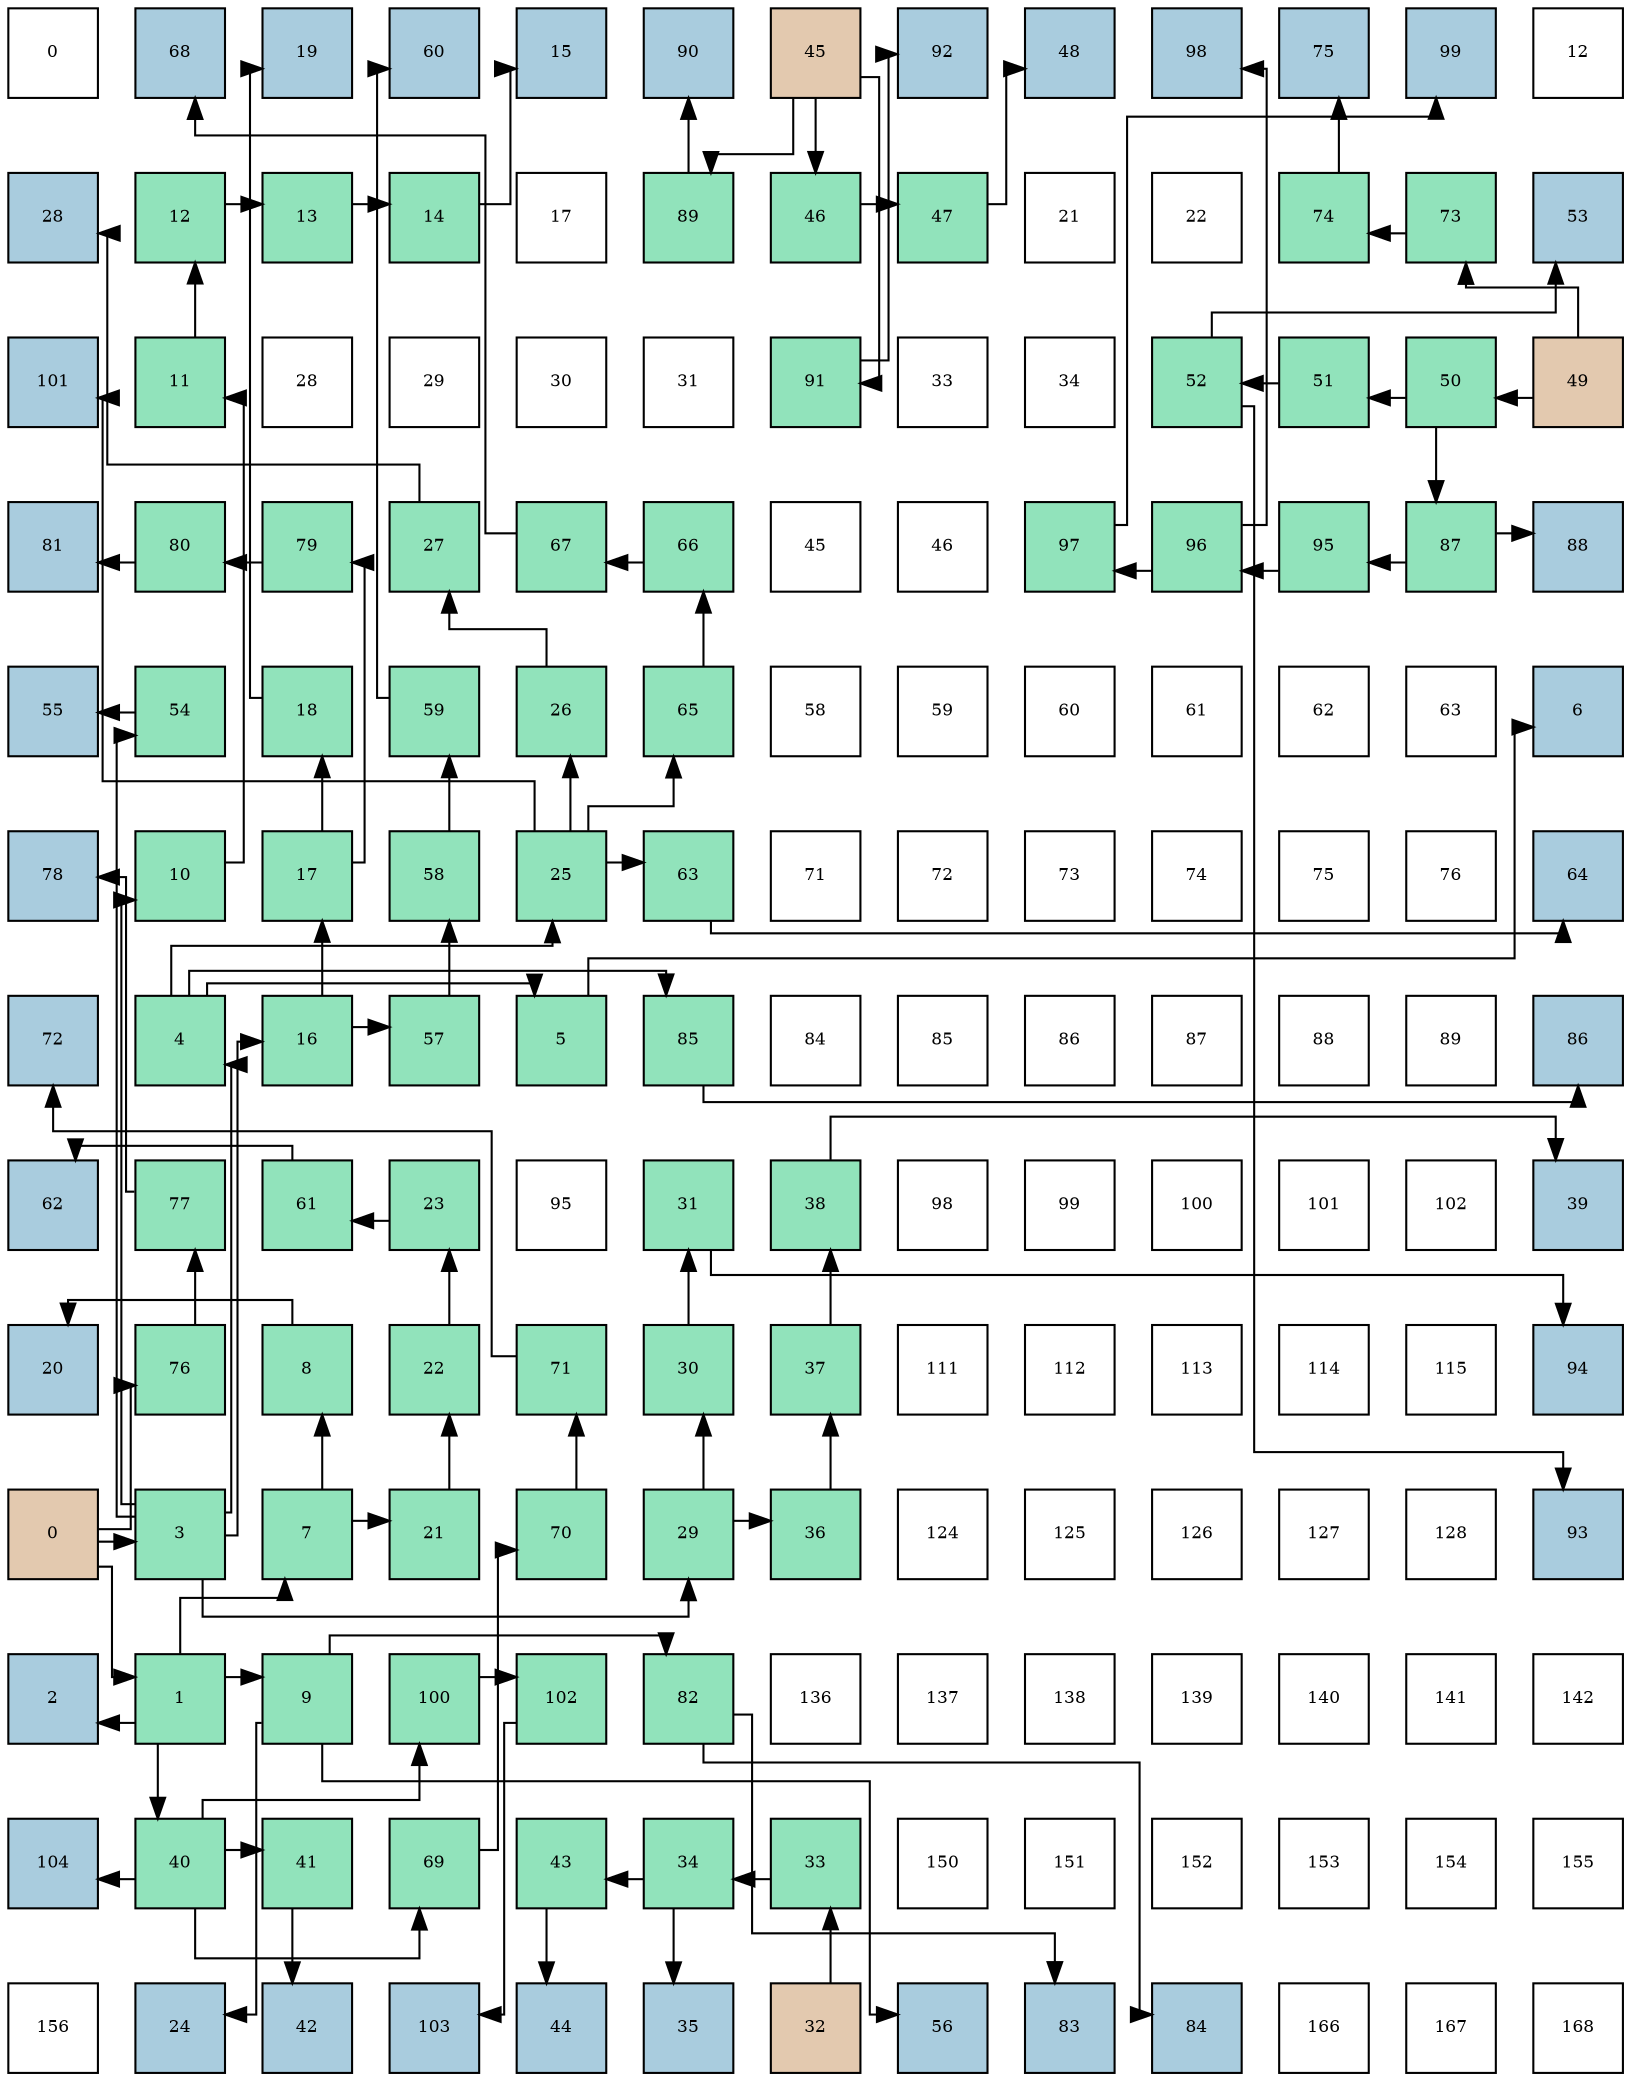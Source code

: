 digraph layout{
 rankdir=TB;
 splines=ortho;
 node [style=filled shape=square fixedsize=true width=0.6];
0[label="0", fontsize=8, fillcolor="#ffffff"];
1[label="68", fontsize=8, fillcolor="#a9ccde"];
2[label="19", fontsize=8, fillcolor="#a9ccde"];
3[label="60", fontsize=8, fillcolor="#a9ccde"];
4[label="15", fontsize=8, fillcolor="#a9ccde"];
5[label="90", fontsize=8, fillcolor="#a9ccde"];
6[label="45", fontsize=8, fillcolor="#e3c9af"];
7[label="92", fontsize=8, fillcolor="#a9ccde"];
8[label="48", fontsize=8, fillcolor="#a9ccde"];
9[label="98", fontsize=8, fillcolor="#a9ccde"];
10[label="75", fontsize=8, fillcolor="#a9ccde"];
11[label="99", fontsize=8, fillcolor="#a9ccde"];
12[label="12", fontsize=8, fillcolor="#ffffff"];
13[label="28", fontsize=8, fillcolor="#a9ccde"];
14[label="12", fontsize=8, fillcolor="#91e3bb"];
15[label="13", fontsize=8, fillcolor="#91e3bb"];
16[label="14", fontsize=8, fillcolor="#91e3bb"];
17[label="17", fontsize=8, fillcolor="#ffffff"];
18[label="89", fontsize=8, fillcolor="#91e3bb"];
19[label="46", fontsize=8, fillcolor="#91e3bb"];
20[label="47", fontsize=8, fillcolor="#91e3bb"];
21[label="21", fontsize=8, fillcolor="#ffffff"];
22[label="22", fontsize=8, fillcolor="#ffffff"];
23[label="74", fontsize=8, fillcolor="#91e3bb"];
24[label="73", fontsize=8, fillcolor="#91e3bb"];
25[label="53", fontsize=8, fillcolor="#a9ccde"];
26[label="101", fontsize=8, fillcolor="#a9ccde"];
27[label="11", fontsize=8, fillcolor="#91e3bb"];
28[label="28", fontsize=8, fillcolor="#ffffff"];
29[label="29", fontsize=8, fillcolor="#ffffff"];
30[label="30", fontsize=8, fillcolor="#ffffff"];
31[label="31", fontsize=8, fillcolor="#ffffff"];
32[label="91", fontsize=8, fillcolor="#91e3bb"];
33[label="33", fontsize=8, fillcolor="#ffffff"];
34[label="34", fontsize=8, fillcolor="#ffffff"];
35[label="52", fontsize=8, fillcolor="#91e3bb"];
36[label="51", fontsize=8, fillcolor="#91e3bb"];
37[label="50", fontsize=8, fillcolor="#91e3bb"];
38[label="49", fontsize=8, fillcolor="#e3c9af"];
39[label="81", fontsize=8, fillcolor="#a9ccde"];
40[label="80", fontsize=8, fillcolor="#91e3bb"];
41[label="79", fontsize=8, fillcolor="#91e3bb"];
42[label="27", fontsize=8, fillcolor="#91e3bb"];
43[label="67", fontsize=8, fillcolor="#91e3bb"];
44[label="66", fontsize=8, fillcolor="#91e3bb"];
45[label="45", fontsize=8, fillcolor="#ffffff"];
46[label="46", fontsize=8, fillcolor="#ffffff"];
47[label="97", fontsize=8, fillcolor="#91e3bb"];
48[label="96", fontsize=8, fillcolor="#91e3bb"];
49[label="95", fontsize=8, fillcolor="#91e3bb"];
50[label="87", fontsize=8, fillcolor="#91e3bb"];
51[label="88", fontsize=8, fillcolor="#a9ccde"];
52[label="55", fontsize=8, fillcolor="#a9ccde"];
53[label="54", fontsize=8, fillcolor="#91e3bb"];
54[label="18", fontsize=8, fillcolor="#91e3bb"];
55[label="59", fontsize=8, fillcolor="#91e3bb"];
56[label="26", fontsize=8, fillcolor="#91e3bb"];
57[label="65", fontsize=8, fillcolor="#91e3bb"];
58[label="58", fontsize=8, fillcolor="#ffffff"];
59[label="59", fontsize=8, fillcolor="#ffffff"];
60[label="60", fontsize=8, fillcolor="#ffffff"];
61[label="61", fontsize=8, fillcolor="#ffffff"];
62[label="62", fontsize=8, fillcolor="#ffffff"];
63[label="63", fontsize=8, fillcolor="#ffffff"];
64[label="6", fontsize=8, fillcolor="#a9ccde"];
65[label="78", fontsize=8, fillcolor="#a9ccde"];
66[label="10", fontsize=8, fillcolor="#91e3bb"];
67[label="17", fontsize=8, fillcolor="#91e3bb"];
68[label="58", fontsize=8, fillcolor="#91e3bb"];
69[label="25", fontsize=8, fillcolor="#91e3bb"];
70[label="63", fontsize=8, fillcolor="#91e3bb"];
71[label="71", fontsize=8, fillcolor="#ffffff"];
72[label="72", fontsize=8, fillcolor="#ffffff"];
73[label="73", fontsize=8, fillcolor="#ffffff"];
74[label="74", fontsize=8, fillcolor="#ffffff"];
75[label="75", fontsize=8, fillcolor="#ffffff"];
76[label="76", fontsize=8, fillcolor="#ffffff"];
77[label="64", fontsize=8, fillcolor="#a9ccde"];
78[label="72", fontsize=8, fillcolor="#a9ccde"];
79[label="4", fontsize=8, fillcolor="#91e3bb"];
80[label="16", fontsize=8, fillcolor="#91e3bb"];
81[label="57", fontsize=8, fillcolor="#91e3bb"];
82[label="5", fontsize=8, fillcolor="#91e3bb"];
83[label="85", fontsize=8, fillcolor="#91e3bb"];
84[label="84", fontsize=8, fillcolor="#ffffff"];
85[label="85", fontsize=8, fillcolor="#ffffff"];
86[label="86", fontsize=8, fillcolor="#ffffff"];
87[label="87", fontsize=8, fillcolor="#ffffff"];
88[label="88", fontsize=8, fillcolor="#ffffff"];
89[label="89", fontsize=8, fillcolor="#ffffff"];
90[label="86", fontsize=8, fillcolor="#a9ccde"];
91[label="62", fontsize=8, fillcolor="#a9ccde"];
92[label="77", fontsize=8, fillcolor="#91e3bb"];
93[label="61", fontsize=8, fillcolor="#91e3bb"];
94[label="23", fontsize=8, fillcolor="#91e3bb"];
95[label="95", fontsize=8, fillcolor="#ffffff"];
96[label="31", fontsize=8, fillcolor="#91e3bb"];
97[label="38", fontsize=8, fillcolor="#91e3bb"];
98[label="98", fontsize=8, fillcolor="#ffffff"];
99[label="99", fontsize=8, fillcolor="#ffffff"];
100[label="100", fontsize=8, fillcolor="#ffffff"];
101[label="101", fontsize=8, fillcolor="#ffffff"];
102[label="102", fontsize=8, fillcolor="#ffffff"];
103[label="39", fontsize=8, fillcolor="#a9ccde"];
104[label="20", fontsize=8, fillcolor="#a9ccde"];
105[label="76", fontsize=8, fillcolor="#91e3bb"];
106[label="8", fontsize=8, fillcolor="#91e3bb"];
107[label="22", fontsize=8, fillcolor="#91e3bb"];
108[label="71", fontsize=8, fillcolor="#91e3bb"];
109[label="30", fontsize=8, fillcolor="#91e3bb"];
110[label="37", fontsize=8, fillcolor="#91e3bb"];
111[label="111", fontsize=8, fillcolor="#ffffff"];
112[label="112", fontsize=8, fillcolor="#ffffff"];
113[label="113", fontsize=8, fillcolor="#ffffff"];
114[label="114", fontsize=8, fillcolor="#ffffff"];
115[label="115", fontsize=8, fillcolor="#ffffff"];
116[label="94", fontsize=8, fillcolor="#a9ccde"];
117[label="0", fontsize=8, fillcolor="#e3c9af"];
118[label="3", fontsize=8, fillcolor="#91e3bb"];
119[label="7", fontsize=8, fillcolor="#91e3bb"];
120[label="21", fontsize=8, fillcolor="#91e3bb"];
121[label="70", fontsize=8, fillcolor="#91e3bb"];
122[label="29", fontsize=8, fillcolor="#91e3bb"];
123[label="36", fontsize=8, fillcolor="#91e3bb"];
124[label="124", fontsize=8, fillcolor="#ffffff"];
125[label="125", fontsize=8, fillcolor="#ffffff"];
126[label="126", fontsize=8, fillcolor="#ffffff"];
127[label="127", fontsize=8, fillcolor="#ffffff"];
128[label="128", fontsize=8, fillcolor="#ffffff"];
129[label="93", fontsize=8, fillcolor="#a9ccde"];
130[label="2", fontsize=8, fillcolor="#a9ccde"];
131[label="1", fontsize=8, fillcolor="#91e3bb"];
132[label="9", fontsize=8, fillcolor="#91e3bb"];
133[label="100", fontsize=8, fillcolor="#91e3bb"];
134[label="102", fontsize=8, fillcolor="#91e3bb"];
135[label="82", fontsize=8, fillcolor="#91e3bb"];
136[label="136", fontsize=8, fillcolor="#ffffff"];
137[label="137", fontsize=8, fillcolor="#ffffff"];
138[label="138", fontsize=8, fillcolor="#ffffff"];
139[label="139", fontsize=8, fillcolor="#ffffff"];
140[label="140", fontsize=8, fillcolor="#ffffff"];
141[label="141", fontsize=8, fillcolor="#ffffff"];
142[label="142", fontsize=8, fillcolor="#ffffff"];
143[label="104", fontsize=8, fillcolor="#a9ccde"];
144[label="40", fontsize=8, fillcolor="#91e3bb"];
145[label="41", fontsize=8, fillcolor="#91e3bb"];
146[label="69", fontsize=8, fillcolor="#91e3bb"];
147[label="43", fontsize=8, fillcolor="#91e3bb"];
148[label="34", fontsize=8, fillcolor="#91e3bb"];
149[label="33", fontsize=8, fillcolor="#91e3bb"];
150[label="150", fontsize=8, fillcolor="#ffffff"];
151[label="151", fontsize=8, fillcolor="#ffffff"];
152[label="152", fontsize=8, fillcolor="#ffffff"];
153[label="153", fontsize=8, fillcolor="#ffffff"];
154[label="154", fontsize=8, fillcolor="#ffffff"];
155[label="155", fontsize=8, fillcolor="#ffffff"];
156[label="156", fontsize=8, fillcolor="#ffffff"];
157[label="24", fontsize=8, fillcolor="#a9ccde"];
158[label="42", fontsize=8, fillcolor="#a9ccde"];
159[label="103", fontsize=8, fillcolor="#a9ccde"];
160[label="44", fontsize=8, fillcolor="#a9ccde"];
161[label="35", fontsize=8, fillcolor="#a9ccde"];
162[label="32", fontsize=8, fillcolor="#e3c9af"];
163[label="56", fontsize=8, fillcolor="#a9ccde"];
164[label="83", fontsize=8, fillcolor="#a9ccde"];
165[label="84", fontsize=8, fillcolor="#a9ccde"];
166[label="166", fontsize=8, fillcolor="#ffffff"];
167[label="167", fontsize=8, fillcolor="#ffffff"];
168[label="168", fontsize=8, fillcolor="#ffffff"];
edge [constraint=false, style=vis];117 -> 131;
117 -> 118;
117 -> 105;
131 -> 130;
131 -> 119;
131 -> 132;
131 -> 144;
118 -> 79;
118 -> 66;
118 -> 80;
118 -> 122;
118 -> 53;
79 -> 82;
79 -> 69;
79 -> 83;
82 -> 64;
119 -> 106;
119 -> 120;
106 -> 104;
132 -> 157;
132 -> 163;
132 -> 135;
66 -> 27;
27 -> 14;
14 -> 15;
15 -> 16;
16 -> 4;
80 -> 67;
80 -> 81;
67 -> 54;
67 -> 41;
54 -> 2;
120 -> 107;
107 -> 94;
94 -> 93;
69 -> 56;
69 -> 70;
69 -> 57;
69 -> 26;
56 -> 42;
42 -> 13;
122 -> 109;
122 -> 123;
109 -> 96;
96 -> 116;
162 -> 149;
149 -> 148;
148 -> 161;
148 -> 147;
123 -> 110;
110 -> 97;
97 -> 103;
144 -> 145;
144 -> 146;
144 -> 133;
144 -> 143;
145 -> 158;
147 -> 160;
6 -> 19;
6 -> 18;
6 -> 32;
19 -> 20;
20 -> 8;
38 -> 37;
38 -> 24;
37 -> 36;
37 -> 50;
36 -> 35;
35 -> 25;
35 -> 129;
53 -> 52;
81 -> 68;
68 -> 55;
55 -> 3;
93 -> 91;
70 -> 77;
57 -> 44;
44 -> 43;
43 -> 1;
146 -> 121;
121 -> 108;
108 -> 78;
24 -> 23;
23 -> 10;
105 -> 92;
92 -> 65;
41 -> 40;
40 -> 39;
135 -> 164;
135 -> 165;
83 -> 90;
50 -> 51;
50 -> 49;
18 -> 5;
32 -> 7;
49 -> 48;
48 -> 47;
48 -> 9;
47 -> 11;
133 -> 134;
134 -> 159;
edge [constraint=true, style=invis];
0 -> 13 -> 26 -> 39 -> 52 -> 65 -> 78 -> 91 -> 104 -> 117 -> 130 -> 143 -> 156;
1 -> 14 -> 27 -> 40 -> 53 -> 66 -> 79 -> 92 -> 105 -> 118 -> 131 -> 144 -> 157;
2 -> 15 -> 28 -> 41 -> 54 -> 67 -> 80 -> 93 -> 106 -> 119 -> 132 -> 145 -> 158;
3 -> 16 -> 29 -> 42 -> 55 -> 68 -> 81 -> 94 -> 107 -> 120 -> 133 -> 146 -> 159;
4 -> 17 -> 30 -> 43 -> 56 -> 69 -> 82 -> 95 -> 108 -> 121 -> 134 -> 147 -> 160;
5 -> 18 -> 31 -> 44 -> 57 -> 70 -> 83 -> 96 -> 109 -> 122 -> 135 -> 148 -> 161;
6 -> 19 -> 32 -> 45 -> 58 -> 71 -> 84 -> 97 -> 110 -> 123 -> 136 -> 149 -> 162;
7 -> 20 -> 33 -> 46 -> 59 -> 72 -> 85 -> 98 -> 111 -> 124 -> 137 -> 150 -> 163;
8 -> 21 -> 34 -> 47 -> 60 -> 73 -> 86 -> 99 -> 112 -> 125 -> 138 -> 151 -> 164;
9 -> 22 -> 35 -> 48 -> 61 -> 74 -> 87 -> 100 -> 113 -> 126 -> 139 -> 152 -> 165;
10 -> 23 -> 36 -> 49 -> 62 -> 75 -> 88 -> 101 -> 114 -> 127 -> 140 -> 153 -> 166;
11 -> 24 -> 37 -> 50 -> 63 -> 76 -> 89 -> 102 -> 115 -> 128 -> 141 -> 154 -> 167;
12 -> 25 -> 38 -> 51 -> 64 -> 77 -> 90 -> 103 -> 116 -> 129 -> 142 -> 155 -> 168;
rank = same {0 -> 1 -> 2 -> 3 -> 4 -> 5 -> 6 -> 7 -> 8 -> 9 -> 10 -> 11 -> 12};
rank = same {13 -> 14 -> 15 -> 16 -> 17 -> 18 -> 19 -> 20 -> 21 -> 22 -> 23 -> 24 -> 25};
rank = same {26 -> 27 -> 28 -> 29 -> 30 -> 31 -> 32 -> 33 -> 34 -> 35 -> 36 -> 37 -> 38};
rank = same {39 -> 40 -> 41 -> 42 -> 43 -> 44 -> 45 -> 46 -> 47 -> 48 -> 49 -> 50 -> 51};
rank = same {52 -> 53 -> 54 -> 55 -> 56 -> 57 -> 58 -> 59 -> 60 -> 61 -> 62 -> 63 -> 64};
rank = same {65 -> 66 -> 67 -> 68 -> 69 -> 70 -> 71 -> 72 -> 73 -> 74 -> 75 -> 76 -> 77};
rank = same {78 -> 79 -> 80 -> 81 -> 82 -> 83 -> 84 -> 85 -> 86 -> 87 -> 88 -> 89 -> 90};
rank = same {91 -> 92 -> 93 -> 94 -> 95 -> 96 -> 97 -> 98 -> 99 -> 100 -> 101 -> 102 -> 103};
rank = same {104 -> 105 -> 106 -> 107 -> 108 -> 109 -> 110 -> 111 -> 112 -> 113 -> 114 -> 115 -> 116};
rank = same {117 -> 118 -> 119 -> 120 -> 121 -> 122 -> 123 -> 124 -> 125 -> 126 -> 127 -> 128 -> 129};
rank = same {130 -> 131 -> 132 -> 133 -> 134 -> 135 -> 136 -> 137 -> 138 -> 139 -> 140 -> 141 -> 142};
rank = same {143 -> 144 -> 145 -> 146 -> 147 -> 148 -> 149 -> 150 -> 151 -> 152 -> 153 -> 154 -> 155};
rank = same {156 -> 157 -> 158 -> 159 -> 160 -> 161 -> 162 -> 163 -> 164 -> 165 -> 166 -> 167 -> 168};
}